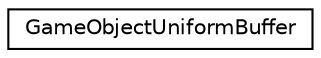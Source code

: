 digraph "Graphical Class Hierarchy"
{
 // LATEX_PDF_SIZE
  edge [fontname="Helvetica",fontsize="10",labelfontname="Helvetica",labelfontsize="10"];
  node [fontname="Helvetica",fontsize="10",shape=record];
  rankdir="LR";
  Node0 [label="GameObjectUniformBuffer",height=0.2,width=0.4,color="black", fillcolor="white", style="filled",URL="$structGameObjectUniformBuffer.html",tooltip=" "];
}
